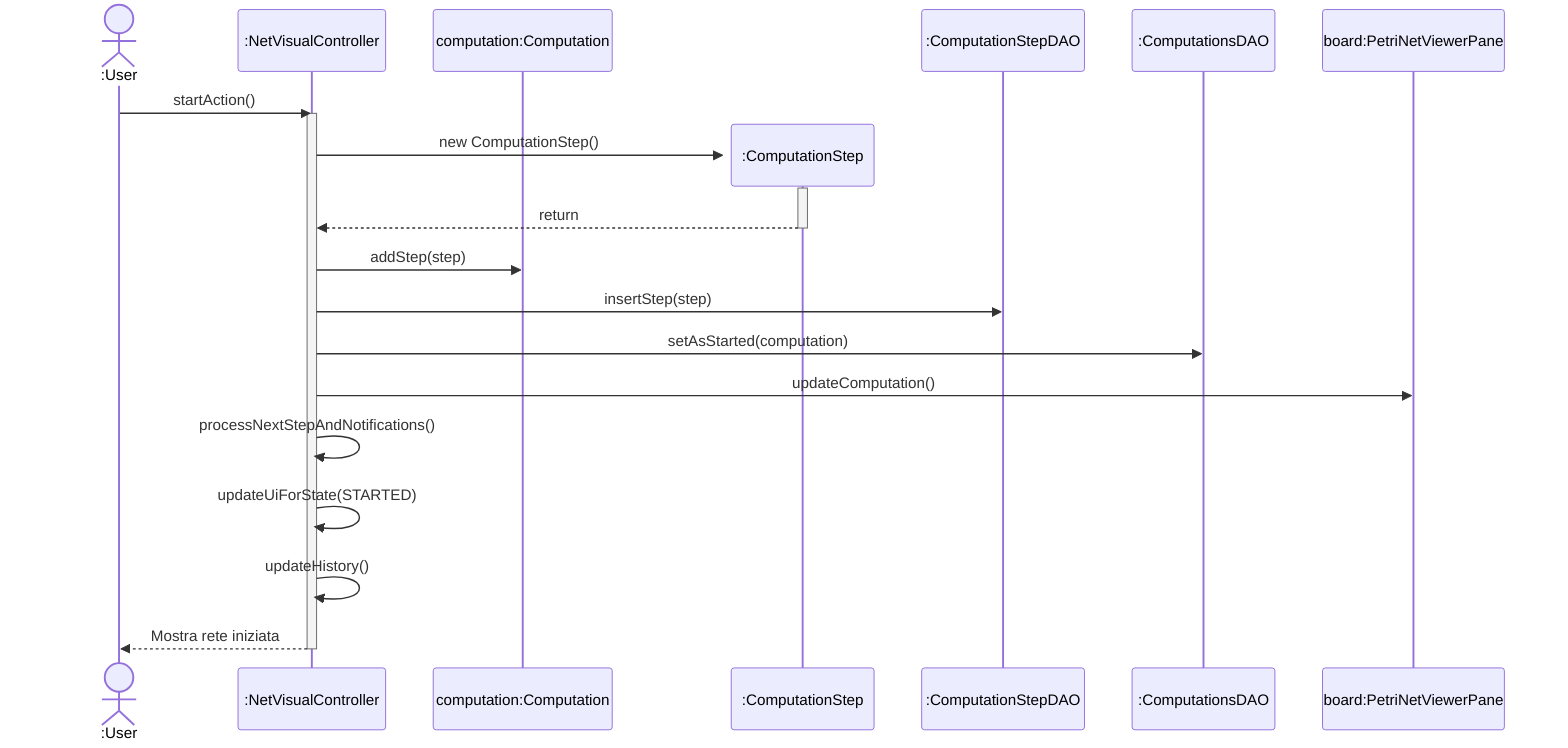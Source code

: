 sequenceDiagram
  actor User as :User
  participant controller as :NetVisualController
  participant a as computation:Computation


  User ->> controller: startAction()
  activate controller
  create participant step as :ComputationStep
  controller ->>+ step: new ComputationStep()
  step -->>- controller: return
  participant dao1 as :ComputationStepDAO
  participant dao2 as :ComputationsDAO
  controller ->> a: addStep(step)
  controller ->> dao1: insertStep(step)
  controller ->> dao2: setAsStarted(computation)
  participant board as board:PetriNetViewerPane
  controller ->> board:updateComputation()
  controller ->> controller: processNextStepAndNotifications()
  controller ->> controller: updateUiForState(STARTED)
  controller ->> controller: updateHistory()

  controller -->> User: Mostra rete iniziata 

  deactivate controller